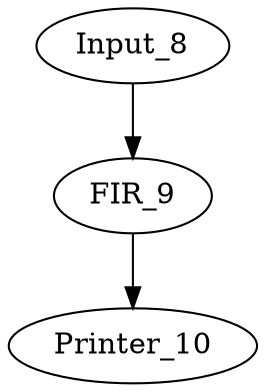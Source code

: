 digraph ComplexFIR_11 {
node0 [label="Input_8", push="2", pop="0", peek="0", pushType="float", popType="void", peekType="void", codeSize="32 b", stackSize="0 b", work="10"];
node1 [label="FIR_9", push="2", pop="2", peek="32", pushType="float", popType="float", peekType="float", codeSize="762 b", stackSize="160 b", work="572"];
node0 -> node1;
node2 [label="Printer_10", push="0", pop="2", peek="2", pushType="void", popType="float", peekType="float", codeSize="32 b", stackSize="0 b", work="12"];
node1 -> node2;
}
